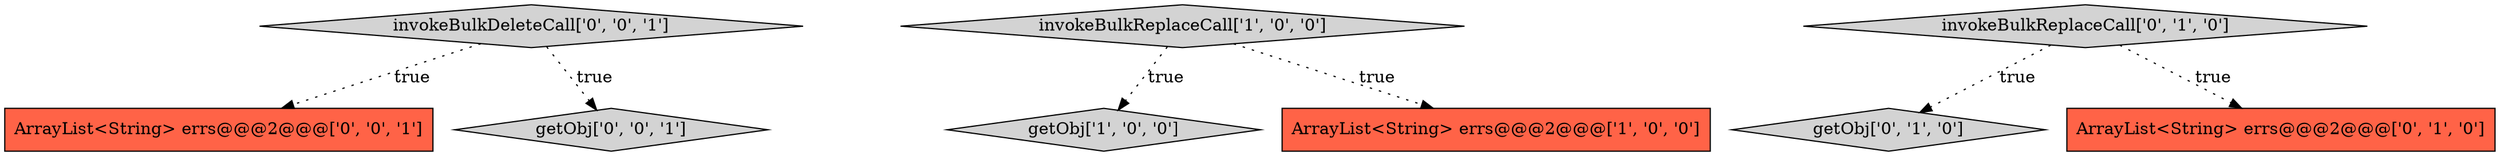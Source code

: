 digraph {
7 [style = filled, label = "invokeBulkDeleteCall['0', '0', '1']", fillcolor = lightgray, shape = diamond image = "AAA0AAABBB3BBB"];
8 [style = filled, label = "ArrayList<String> errs@@@2@@@['0', '0', '1']", fillcolor = tomato, shape = box image = "AAA0AAABBB3BBB"];
6 [style = filled, label = "getObj['0', '0', '1']", fillcolor = lightgray, shape = diamond image = "AAA0AAABBB3BBB"];
2 [style = filled, label = "invokeBulkReplaceCall['1', '0', '0']", fillcolor = lightgray, shape = diamond image = "AAA0AAABBB1BBB"];
1 [style = filled, label = "getObj['1', '0', '0']", fillcolor = lightgray, shape = diamond image = "AAA0AAABBB1BBB"];
3 [style = filled, label = "getObj['0', '1', '0']", fillcolor = lightgray, shape = diamond image = "AAA0AAABBB2BBB"];
5 [style = filled, label = "ArrayList<String> errs@@@2@@@['0', '1', '0']", fillcolor = tomato, shape = box image = "AAA0AAABBB2BBB"];
0 [style = filled, label = "ArrayList<String> errs@@@2@@@['1', '0', '0']", fillcolor = tomato, shape = box image = "AAA0AAABBB1BBB"];
4 [style = filled, label = "invokeBulkReplaceCall['0', '1', '0']", fillcolor = lightgray, shape = diamond image = "AAA0AAABBB2BBB"];
4->5 [style = dotted, label="true"];
7->6 [style = dotted, label="true"];
2->0 [style = dotted, label="true"];
4->3 [style = dotted, label="true"];
7->8 [style = dotted, label="true"];
2->1 [style = dotted, label="true"];
}
